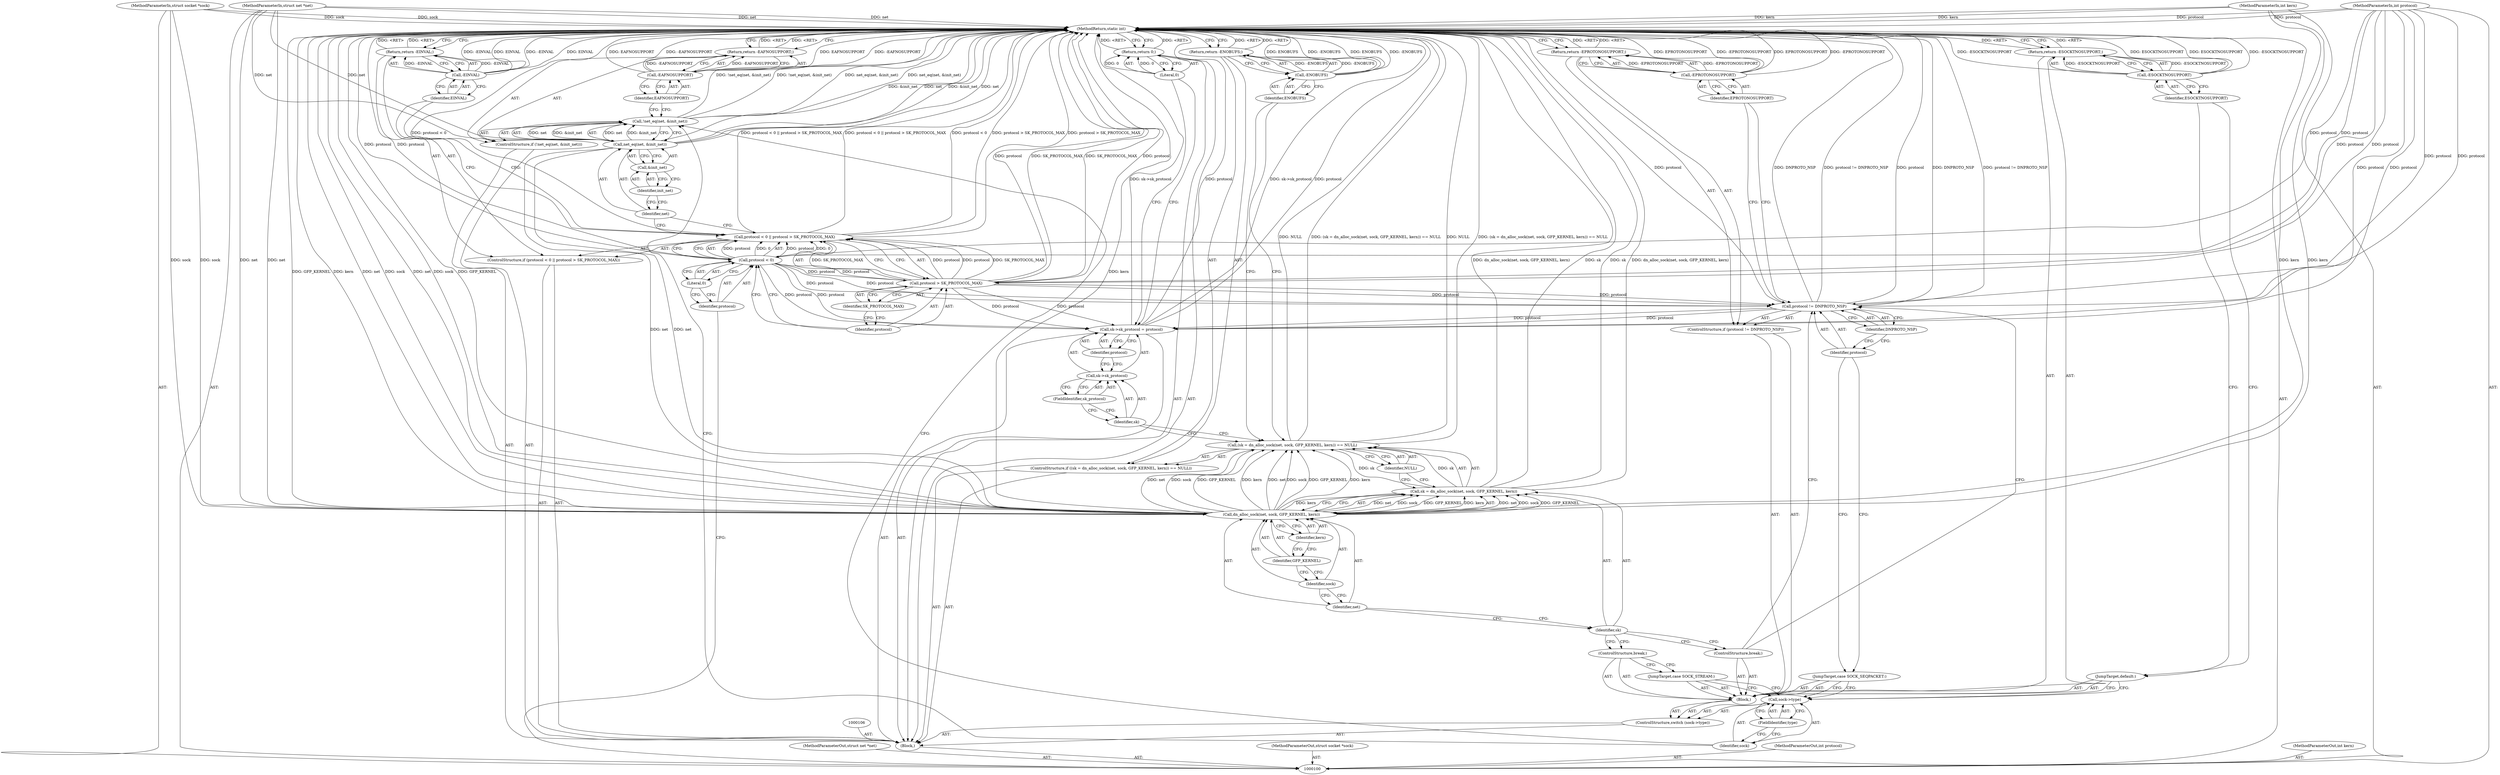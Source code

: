 digraph "0_linux_79462ad02e861803b3840cc782248c7359451cd9_0" {
"1000167" [label="(MethodReturn,static int)"];
"1000101" [label="(MethodParameterIn,struct net *net)"];
"1000235" [label="(MethodParameterOut,struct net *net)"];
"1000102" [label="(MethodParameterIn,struct socket *sock)"];
"1000236" [label="(MethodParameterOut,struct socket *sock)"];
"1000103" [label="(MethodParameterIn,int protocol)"];
"1000237" [label="(MethodParameterOut,int protocol)"];
"1000125" [label="(Call,-EAFNOSUPPORT)"];
"1000126" [label="(Identifier,EAFNOSUPPORT)"];
"1000124" [label="(Return,return -EAFNOSUPPORT;)"];
"1000127" [label="(ControlStructure,switch (sock->type))"];
"1000130" [label="(FieldIdentifier,type)"];
"1000131" [label="(Block,)"];
"1000128" [label="(Call,sock->type)"];
"1000129" [label="(Identifier,sock)"];
"1000132" [label="(JumpTarget,case SOCK_SEQPACKET:)"];
"1000136" [label="(Identifier,DNPROTO_NSP)"];
"1000133" [label="(ControlStructure,if (protocol != DNPROTO_NSP))"];
"1000134" [label="(Call,protocol != DNPROTO_NSP)"];
"1000135" [label="(Identifier,protocol)"];
"1000138" [label="(Call,-EPROTONOSUPPORT)"];
"1000139" [label="(Identifier,EPROTONOSUPPORT)"];
"1000137" [label="(Return,return -EPROTONOSUPPORT;)"];
"1000140" [label="(ControlStructure,break;)"];
"1000141" [label="(JumpTarget,case SOCK_STREAM:)"];
"1000142" [label="(ControlStructure,break;)"];
"1000143" [label="(JumpTarget,default:)"];
"1000104" [label="(MethodParameterIn,int kern)"];
"1000238" [label="(MethodParameterOut,int kern)"];
"1000146" [label="(Identifier,ESOCKTNOSUPPORT)"];
"1000144" [label="(Return,return -ESOCKTNOSUPPORT;)"];
"1000145" [label="(Call,-ESOCKTNOSUPPORT)"];
"1000147" [label="(ControlStructure,if ((sk = dn_alloc_sock(net, sock, GFP_KERNEL, kern)) == NULL))"];
"1000151" [label="(Call,dn_alloc_sock(net, sock, GFP_KERNEL, kern))"];
"1000152" [label="(Identifier,net)"];
"1000153" [label="(Identifier,sock)"];
"1000154" [label="(Identifier,GFP_KERNEL)"];
"1000155" [label="(Identifier,kern)"];
"1000148" [label="(Call,(sk = dn_alloc_sock(net, sock, GFP_KERNEL, kern)) == NULL)"];
"1000156" [label="(Identifier,NULL)"];
"1000149" [label="(Call,sk = dn_alloc_sock(net, sock, GFP_KERNEL, kern))"];
"1000150" [label="(Identifier,sk)"];
"1000159" [label="(Identifier,ENOBUFS)"];
"1000157" [label="(Return,return -ENOBUFS;)"];
"1000158" [label="(Call,-ENOBUFS)"];
"1000160" [label="(Call,sk->sk_protocol = protocol)"];
"1000161" [label="(Call,sk->sk_protocol)"];
"1000162" [label="(Identifier,sk)"];
"1000164" [label="(Identifier,protocol)"];
"1000163" [label="(FieldIdentifier,sk_protocol)"];
"1000165" [label="(Return,return 0;)"];
"1000166" [label="(Literal,0)"];
"1000105" [label="(Block,)"];
"1000107" [label="(ControlStructure,if (protocol < 0 || protocol > SK_PROTOCOL_MAX))"];
"1000111" [label="(Literal,0)"];
"1000112" [label="(Call,protocol > SK_PROTOCOL_MAX)"];
"1000113" [label="(Identifier,protocol)"];
"1000114" [label="(Identifier,SK_PROTOCOL_MAX)"];
"1000108" [label="(Call,protocol < 0 || protocol > SK_PROTOCOL_MAX)"];
"1000109" [label="(Call,protocol < 0)"];
"1000110" [label="(Identifier,protocol)"];
"1000117" [label="(Identifier,EINVAL)"];
"1000115" [label="(Return,return -EINVAL;)"];
"1000116" [label="(Call,-EINVAL)"];
"1000121" [label="(Identifier,net)"];
"1000122" [label="(Call,&init_net)"];
"1000118" [label="(ControlStructure,if (!net_eq(net, &init_net)))"];
"1000123" [label="(Identifier,init_net)"];
"1000119" [label="(Call,!net_eq(net, &init_net))"];
"1000120" [label="(Call,net_eq(net, &init_net))"];
"1000167" -> "1000100"  [label="AST: "];
"1000167" -> "1000115"  [label="CFG: "];
"1000167" -> "1000124"  [label="CFG: "];
"1000167" -> "1000137"  [label="CFG: "];
"1000167" -> "1000144"  [label="CFG: "];
"1000167" -> "1000157"  [label="CFG: "];
"1000167" -> "1000165"  [label="CFG: "];
"1000165" -> "1000167"  [label="DDG: <RET>"];
"1000144" -> "1000167"  [label="DDG: <RET>"];
"1000124" -> "1000167"  [label="DDG: <RET>"];
"1000137" -> "1000167"  [label="DDG: <RET>"];
"1000115" -> "1000167"  [label="DDG: <RET>"];
"1000157" -> "1000167"  [label="DDG: <RET>"];
"1000125" -> "1000167"  [label="DDG: -EAFNOSUPPORT"];
"1000125" -> "1000167"  [label="DDG: EAFNOSUPPORT"];
"1000108" -> "1000167"  [label="DDG: protocol < 0 || protocol > SK_PROTOCOL_MAX"];
"1000108" -> "1000167"  [label="DDG: protocol < 0"];
"1000108" -> "1000167"  [label="DDG: protocol > SK_PROTOCOL_MAX"];
"1000149" -> "1000167"  [label="DDG: dn_alloc_sock(net, sock, GFP_KERNEL, kern)"];
"1000149" -> "1000167"  [label="DDG: sk"];
"1000104" -> "1000167"  [label="DDG: kern"];
"1000138" -> "1000167"  [label="DDG: EPROTONOSUPPORT"];
"1000138" -> "1000167"  [label="DDG: -EPROTONOSUPPORT"];
"1000151" -> "1000167"  [label="DDG: net"];
"1000151" -> "1000167"  [label="DDG: sock"];
"1000151" -> "1000167"  [label="DDG: GFP_KERNEL"];
"1000151" -> "1000167"  [label="DDG: kern"];
"1000120" -> "1000167"  [label="DDG: net"];
"1000120" -> "1000167"  [label="DDG: &init_net"];
"1000119" -> "1000167"  [label="DDG: !net_eq(net, &init_net)"];
"1000119" -> "1000167"  [label="DDG: net_eq(net, &init_net)"];
"1000145" -> "1000167"  [label="DDG: ESOCKTNOSUPPORT"];
"1000145" -> "1000167"  [label="DDG: -ESOCKTNOSUPPORT"];
"1000158" -> "1000167"  [label="DDG: ENOBUFS"];
"1000158" -> "1000167"  [label="DDG: -ENOBUFS"];
"1000116" -> "1000167"  [label="DDG: EINVAL"];
"1000116" -> "1000167"  [label="DDG: -EINVAL"];
"1000160" -> "1000167"  [label="DDG: protocol"];
"1000160" -> "1000167"  [label="DDG: sk->sk_protocol"];
"1000112" -> "1000167"  [label="DDG: SK_PROTOCOL_MAX"];
"1000112" -> "1000167"  [label="DDG: protocol"];
"1000134" -> "1000167"  [label="DDG: protocol != DNPROTO_NSP"];
"1000134" -> "1000167"  [label="DDG: protocol"];
"1000134" -> "1000167"  [label="DDG: DNPROTO_NSP"];
"1000103" -> "1000167"  [label="DDG: protocol"];
"1000148" -> "1000167"  [label="DDG: (sk = dn_alloc_sock(net, sock, GFP_KERNEL, kern)) == NULL"];
"1000148" -> "1000167"  [label="DDG: NULL"];
"1000102" -> "1000167"  [label="DDG: sock"];
"1000101" -> "1000167"  [label="DDG: net"];
"1000109" -> "1000167"  [label="DDG: protocol"];
"1000101" -> "1000100"  [label="AST: "];
"1000101" -> "1000167"  [label="DDG: net"];
"1000101" -> "1000120"  [label="DDG: net"];
"1000101" -> "1000151"  [label="DDG: net"];
"1000235" -> "1000100"  [label="AST: "];
"1000102" -> "1000100"  [label="AST: "];
"1000102" -> "1000167"  [label="DDG: sock"];
"1000102" -> "1000151"  [label="DDG: sock"];
"1000236" -> "1000100"  [label="AST: "];
"1000103" -> "1000100"  [label="AST: "];
"1000103" -> "1000167"  [label="DDG: protocol"];
"1000103" -> "1000109"  [label="DDG: protocol"];
"1000103" -> "1000112"  [label="DDG: protocol"];
"1000103" -> "1000134"  [label="DDG: protocol"];
"1000103" -> "1000160"  [label="DDG: protocol"];
"1000237" -> "1000100"  [label="AST: "];
"1000125" -> "1000124"  [label="AST: "];
"1000125" -> "1000126"  [label="CFG: "];
"1000126" -> "1000125"  [label="AST: "];
"1000124" -> "1000125"  [label="CFG: "];
"1000125" -> "1000167"  [label="DDG: -EAFNOSUPPORT"];
"1000125" -> "1000167"  [label="DDG: EAFNOSUPPORT"];
"1000125" -> "1000124"  [label="DDG: -EAFNOSUPPORT"];
"1000126" -> "1000125"  [label="AST: "];
"1000126" -> "1000119"  [label="CFG: "];
"1000125" -> "1000126"  [label="CFG: "];
"1000124" -> "1000118"  [label="AST: "];
"1000124" -> "1000125"  [label="CFG: "];
"1000125" -> "1000124"  [label="AST: "];
"1000167" -> "1000124"  [label="CFG: "];
"1000124" -> "1000167"  [label="DDG: <RET>"];
"1000125" -> "1000124"  [label="DDG: -EAFNOSUPPORT"];
"1000127" -> "1000105"  [label="AST: "];
"1000128" -> "1000127"  [label="AST: "];
"1000131" -> "1000127"  [label="AST: "];
"1000130" -> "1000128"  [label="AST: "];
"1000130" -> "1000129"  [label="CFG: "];
"1000128" -> "1000130"  [label="CFG: "];
"1000131" -> "1000127"  [label="AST: "];
"1000132" -> "1000131"  [label="AST: "];
"1000133" -> "1000131"  [label="AST: "];
"1000140" -> "1000131"  [label="AST: "];
"1000141" -> "1000131"  [label="AST: "];
"1000142" -> "1000131"  [label="AST: "];
"1000143" -> "1000131"  [label="AST: "];
"1000144" -> "1000131"  [label="AST: "];
"1000128" -> "1000127"  [label="AST: "];
"1000128" -> "1000130"  [label="CFG: "];
"1000129" -> "1000128"  [label="AST: "];
"1000130" -> "1000128"  [label="AST: "];
"1000132" -> "1000128"  [label="CFG: "];
"1000141" -> "1000128"  [label="CFG: "];
"1000143" -> "1000128"  [label="CFG: "];
"1000129" -> "1000128"  [label="AST: "];
"1000129" -> "1000119"  [label="CFG: "];
"1000130" -> "1000129"  [label="CFG: "];
"1000132" -> "1000131"  [label="AST: "];
"1000132" -> "1000128"  [label="CFG: "];
"1000135" -> "1000132"  [label="CFG: "];
"1000136" -> "1000134"  [label="AST: "];
"1000136" -> "1000135"  [label="CFG: "];
"1000134" -> "1000136"  [label="CFG: "];
"1000133" -> "1000131"  [label="AST: "];
"1000134" -> "1000133"  [label="AST: "];
"1000137" -> "1000133"  [label="AST: "];
"1000134" -> "1000133"  [label="AST: "];
"1000134" -> "1000136"  [label="CFG: "];
"1000135" -> "1000134"  [label="AST: "];
"1000136" -> "1000134"  [label="AST: "];
"1000139" -> "1000134"  [label="CFG: "];
"1000140" -> "1000134"  [label="CFG: "];
"1000134" -> "1000167"  [label="DDG: protocol != DNPROTO_NSP"];
"1000134" -> "1000167"  [label="DDG: protocol"];
"1000134" -> "1000167"  [label="DDG: DNPROTO_NSP"];
"1000112" -> "1000134"  [label="DDG: protocol"];
"1000109" -> "1000134"  [label="DDG: protocol"];
"1000103" -> "1000134"  [label="DDG: protocol"];
"1000134" -> "1000160"  [label="DDG: protocol"];
"1000135" -> "1000134"  [label="AST: "];
"1000135" -> "1000132"  [label="CFG: "];
"1000136" -> "1000135"  [label="CFG: "];
"1000138" -> "1000137"  [label="AST: "];
"1000138" -> "1000139"  [label="CFG: "];
"1000139" -> "1000138"  [label="AST: "];
"1000137" -> "1000138"  [label="CFG: "];
"1000138" -> "1000167"  [label="DDG: EPROTONOSUPPORT"];
"1000138" -> "1000167"  [label="DDG: -EPROTONOSUPPORT"];
"1000138" -> "1000137"  [label="DDG: -EPROTONOSUPPORT"];
"1000139" -> "1000138"  [label="AST: "];
"1000139" -> "1000134"  [label="CFG: "];
"1000138" -> "1000139"  [label="CFG: "];
"1000137" -> "1000133"  [label="AST: "];
"1000137" -> "1000138"  [label="CFG: "];
"1000138" -> "1000137"  [label="AST: "];
"1000167" -> "1000137"  [label="CFG: "];
"1000137" -> "1000167"  [label="DDG: <RET>"];
"1000138" -> "1000137"  [label="DDG: -EPROTONOSUPPORT"];
"1000140" -> "1000131"  [label="AST: "];
"1000140" -> "1000134"  [label="CFG: "];
"1000150" -> "1000140"  [label="CFG: "];
"1000141" -> "1000131"  [label="AST: "];
"1000141" -> "1000128"  [label="CFG: "];
"1000142" -> "1000141"  [label="CFG: "];
"1000142" -> "1000131"  [label="AST: "];
"1000142" -> "1000141"  [label="CFG: "];
"1000150" -> "1000142"  [label="CFG: "];
"1000143" -> "1000131"  [label="AST: "];
"1000143" -> "1000128"  [label="CFG: "];
"1000146" -> "1000143"  [label="CFG: "];
"1000104" -> "1000100"  [label="AST: "];
"1000104" -> "1000167"  [label="DDG: kern"];
"1000104" -> "1000151"  [label="DDG: kern"];
"1000238" -> "1000100"  [label="AST: "];
"1000146" -> "1000145"  [label="AST: "];
"1000146" -> "1000143"  [label="CFG: "];
"1000145" -> "1000146"  [label="CFG: "];
"1000144" -> "1000131"  [label="AST: "];
"1000144" -> "1000145"  [label="CFG: "];
"1000145" -> "1000144"  [label="AST: "];
"1000167" -> "1000144"  [label="CFG: "];
"1000144" -> "1000167"  [label="DDG: <RET>"];
"1000145" -> "1000144"  [label="DDG: -ESOCKTNOSUPPORT"];
"1000145" -> "1000144"  [label="AST: "];
"1000145" -> "1000146"  [label="CFG: "];
"1000146" -> "1000145"  [label="AST: "];
"1000144" -> "1000145"  [label="CFG: "];
"1000145" -> "1000167"  [label="DDG: ESOCKTNOSUPPORT"];
"1000145" -> "1000167"  [label="DDG: -ESOCKTNOSUPPORT"];
"1000145" -> "1000144"  [label="DDG: -ESOCKTNOSUPPORT"];
"1000147" -> "1000105"  [label="AST: "];
"1000148" -> "1000147"  [label="AST: "];
"1000157" -> "1000147"  [label="AST: "];
"1000151" -> "1000149"  [label="AST: "];
"1000151" -> "1000155"  [label="CFG: "];
"1000152" -> "1000151"  [label="AST: "];
"1000153" -> "1000151"  [label="AST: "];
"1000154" -> "1000151"  [label="AST: "];
"1000155" -> "1000151"  [label="AST: "];
"1000149" -> "1000151"  [label="CFG: "];
"1000151" -> "1000167"  [label="DDG: net"];
"1000151" -> "1000167"  [label="DDG: sock"];
"1000151" -> "1000167"  [label="DDG: GFP_KERNEL"];
"1000151" -> "1000167"  [label="DDG: kern"];
"1000151" -> "1000148"  [label="DDG: net"];
"1000151" -> "1000148"  [label="DDG: sock"];
"1000151" -> "1000148"  [label="DDG: GFP_KERNEL"];
"1000151" -> "1000148"  [label="DDG: kern"];
"1000151" -> "1000149"  [label="DDG: net"];
"1000151" -> "1000149"  [label="DDG: sock"];
"1000151" -> "1000149"  [label="DDG: GFP_KERNEL"];
"1000151" -> "1000149"  [label="DDG: kern"];
"1000120" -> "1000151"  [label="DDG: net"];
"1000101" -> "1000151"  [label="DDG: net"];
"1000102" -> "1000151"  [label="DDG: sock"];
"1000104" -> "1000151"  [label="DDG: kern"];
"1000152" -> "1000151"  [label="AST: "];
"1000152" -> "1000150"  [label="CFG: "];
"1000153" -> "1000152"  [label="CFG: "];
"1000153" -> "1000151"  [label="AST: "];
"1000153" -> "1000152"  [label="CFG: "];
"1000154" -> "1000153"  [label="CFG: "];
"1000154" -> "1000151"  [label="AST: "];
"1000154" -> "1000153"  [label="CFG: "];
"1000155" -> "1000154"  [label="CFG: "];
"1000155" -> "1000151"  [label="AST: "];
"1000155" -> "1000154"  [label="CFG: "];
"1000151" -> "1000155"  [label="CFG: "];
"1000148" -> "1000147"  [label="AST: "];
"1000148" -> "1000156"  [label="CFG: "];
"1000149" -> "1000148"  [label="AST: "];
"1000156" -> "1000148"  [label="AST: "];
"1000159" -> "1000148"  [label="CFG: "];
"1000162" -> "1000148"  [label="CFG: "];
"1000148" -> "1000167"  [label="DDG: (sk = dn_alloc_sock(net, sock, GFP_KERNEL, kern)) == NULL"];
"1000148" -> "1000167"  [label="DDG: NULL"];
"1000149" -> "1000148"  [label="DDG: sk"];
"1000151" -> "1000148"  [label="DDG: net"];
"1000151" -> "1000148"  [label="DDG: sock"];
"1000151" -> "1000148"  [label="DDG: GFP_KERNEL"];
"1000151" -> "1000148"  [label="DDG: kern"];
"1000156" -> "1000148"  [label="AST: "];
"1000156" -> "1000149"  [label="CFG: "];
"1000148" -> "1000156"  [label="CFG: "];
"1000149" -> "1000148"  [label="AST: "];
"1000149" -> "1000151"  [label="CFG: "];
"1000150" -> "1000149"  [label="AST: "];
"1000151" -> "1000149"  [label="AST: "];
"1000156" -> "1000149"  [label="CFG: "];
"1000149" -> "1000167"  [label="DDG: dn_alloc_sock(net, sock, GFP_KERNEL, kern)"];
"1000149" -> "1000167"  [label="DDG: sk"];
"1000149" -> "1000148"  [label="DDG: sk"];
"1000151" -> "1000149"  [label="DDG: net"];
"1000151" -> "1000149"  [label="DDG: sock"];
"1000151" -> "1000149"  [label="DDG: GFP_KERNEL"];
"1000151" -> "1000149"  [label="DDG: kern"];
"1000150" -> "1000149"  [label="AST: "];
"1000150" -> "1000140"  [label="CFG: "];
"1000150" -> "1000142"  [label="CFG: "];
"1000152" -> "1000150"  [label="CFG: "];
"1000159" -> "1000158"  [label="AST: "];
"1000159" -> "1000148"  [label="CFG: "];
"1000158" -> "1000159"  [label="CFG: "];
"1000157" -> "1000147"  [label="AST: "];
"1000157" -> "1000158"  [label="CFG: "];
"1000158" -> "1000157"  [label="AST: "];
"1000167" -> "1000157"  [label="CFG: "];
"1000157" -> "1000167"  [label="DDG: <RET>"];
"1000158" -> "1000157"  [label="DDG: -ENOBUFS"];
"1000158" -> "1000157"  [label="AST: "];
"1000158" -> "1000159"  [label="CFG: "];
"1000159" -> "1000158"  [label="AST: "];
"1000157" -> "1000158"  [label="CFG: "];
"1000158" -> "1000167"  [label="DDG: ENOBUFS"];
"1000158" -> "1000167"  [label="DDG: -ENOBUFS"];
"1000158" -> "1000157"  [label="DDG: -ENOBUFS"];
"1000160" -> "1000105"  [label="AST: "];
"1000160" -> "1000164"  [label="CFG: "];
"1000161" -> "1000160"  [label="AST: "];
"1000164" -> "1000160"  [label="AST: "];
"1000166" -> "1000160"  [label="CFG: "];
"1000160" -> "1000167"  [label="DDG: protocol"];
"1000160" -> "1000167"  [label="DDG: sk->sk_protocol"];
"1000134" -> "1000160"  [label="DDG: protocol"];
"1000112" -> "1000160"  [label="DDG: protocol"];
"1000109" -> "1000160"  [label="DDG: protocol"];
"1000103" -> "1000160"  [label="DDG: protocol"];
"1000161" -> "1000160"  [label="AST: "];
"1000161" -> "1000163"  [label="CFG: "];
"1000162" -> "1000161"  [label="AST: "];
"1000163" -> "1000161"  [label="AST: "];
"1000164" -> "1000161"  [label="CFG: "];
"1000162" -> "1000161"  [label="AST: "];
"1000162" -> "1000148"  [label="CFG: "];
"1000163" -> "1000162"  [label="CFG: "];
"1000164" -> "1000160"  [label="AST: "];
"1000164" -> "1000161"  [label="CFG: "];
"1000160" -> "1000164"  [label="CFG: "];
"1000163" -> "1000161"  [label="AST: "];
"1000163" -> "1000162"  [label="CFG: "];
"1000161" -> "1000163"  [label="CFG: "];
"1000165" -> "1000105"  [label="AST: "];
"1000165" -> "1000166"  [label="CFG: "];
"1000166" -> "1000165"  [label="AST: "];
"1000167" -> "1000165"  [label="CFG: "];
"1000165" -> "1000167"  [label="DDG: <RET>"];
"1000166" -> "1000165"  [label="DDG: 0"];
"1000166" -> "1000165"  [label="AST: "];
"1000166" -> "1000160"  [label="CFG: "];
"1000165" -> "1000166"  [label="CFG: "];
"1000166" -> "1000165"  [label="DDG: 0"];
"1000105" -> "1000100"  [label="AST: "];
"1000106" -> "1000105"  [label="AST: "];
"1000107" -> "1000105"  [label="AST: "];
"1000118" -> "1000105"  [label="AST: "];
"1000127" -> "1000105"  [label="AST: "];
"1000147" -> "1000105"  [label="AST: "];
"1000160" -> "1000105"  [label="AST: "];
"1000165" -> "1000105"  [label="AST: "];
"1000107" -> "1000105"  [label="AST: "];
"1000108" -> "1000107"  [label="AST: "];
"1000115" -> "1000107"  [label="AST: "];
"1000111" -> "1000109"  [label="AST: "];
"1000111" -> "1000110"  [label="CFG: "];
"1000109" -> "1000111"  [label="CFG: "];
"1000112" -> "1000108"  [label="AST: "];
"1000112" -> "1000114"  [label="CFG: "];
"1000113" -> "1000112"  [label="AST: "];
"1000114" -> "1000112"  [label="AST: "];
"1000108" -> "1000112"  [label="CFG: "];
"1000112" -> "1000167"  [label="DDG: SK_PROTOCOL_MAX"];
"1000112" -> "1000167"  [label="DDG: protocol"];
"1000112" -> "1000108"  [label="DDG: protocol"];
"1000112" -> "1000108"  [label="DDG: SK_PROTOCOL_MAX"];
"1000109" -> "1000112"  [label="DDG: protocol"];
"1000103" -> "1000112"  [label="DDG: protocol"];
"1000112" -> "1000134"  [label="DDG: protocol"];
"1000112" -> "1000160"  [label="DDG: protocol"];
"1000113" -> "1000112"  [label="AST: "];
"1000113" -> "1000109"  [label="CFG: "];
"1000114" -> "1000113"  [label="CFG: "];
"1000114" -> "1000112"  [label="AST: "];
"1000114" -> "1000113"  [label="CFG: "];
"1000112" -> "1000114"  [label="CFG: "];
"1000108" -> "1000107"  [label="AST: "];
"1000108" -> "1000109"  [label="CFG: "];
"1000108" -> "1000112"  [label="CFG: "];
"1000109" -> "1000108"  [label="AST: "];
"1000112" -> "1000108"  [label="AST: "];
"1000117" -> "1000108"  [label="CFG: "];
"1000121" -> "1000108"  [label="CFG: "];
"1000108" -> "1000167"  [label="DDG: protocol < 0 || protocol > SK_PROTOCOL_MAX"];
"1000108" -> "1000167"  [label="DDG: protocol < 0"];
"1000108" -> "1000167"  [label="DDG: protocol > SK_PROTOCOL_MAX"];
"1000109" -> "1000108"  [label="DDG: protocol"];
"1000109" -> "1000108"  [label="DDG: 0"];
"1000112" -> "1000108"  [label="DDG: protocol"];
"1000112" -> "1000108"  [label="DDG: SK_PROTOCOL_MAX"];
"1000109" -> "1000108"  [label="AST: "];
"1000109" -> "1000111"  [label="CFG: "];
"1000110" -> "1000109"  [label="AST: "];
"1000111" -> "1000109"  [label="AST: "];
"1000113" -> "1000109"  [label="CFG: "];
"1000108" -> "1000109"  [label="CFG: "];
"1000109" -> "1000167"  [label="DDG: protocol"];
"1000109" -> "1000108"  [label="DDG: protocol"];
"1000109" -> "1000108"  [label="DDG: 0"];
"1000103" -> "1000109"  [label="DDG: protocol"];
"1000109" -> "1000112"  [label="DDG: protocol"];
"1000109" -> "1000134"  [label="DDG: protocol"];
"1000109" -> "1000160"  [label="DDG: protocol"];
"1000110" -> "1000109"  [label="AST: "];
"1000110" -> "1000100"  [label="CFG: "];
"1000111" -> "1000110"  [label="CFG: "];
"1000117" -> "1000116"  [label="AST: "];
"1000117" -> "1000108"  [label="CFG: "];
"1000116" -> "1000117"  [label="CFG: "];
"1000115" -> "1000107"  [label="AST: "];
"1000115" -> "1000116"  [label="CFG: "];
"1000116" -> "1000115"  [label="AST: "];
"1000167" -> "1000115"  [label="CFG: "];
"1000115" -> "1000167"  [label="DDG: <RET>"];
"1000116" -> "1000115"  [label="DDG: -EINVAL"];
"1000116" -> "1000115"  [label="AST: "];
"1000116" -> "1000117"  [label="CFG: "];
"1000117" -> "1000116"  [label="AST: "];
"1000115" -> "1000116"  [label="CFG: "];
"1000116" -> "1000167"  [label="DDG: EINVAL"];
"1000116" -> "1000167"  [label="DDG: -EINVAL"];
"1000116" -> "1000115"  [label="DDG: -EINVAL"];
"1000121" -> "1000120"  [label="AST: "];
"1000121" -> "1000108"  [label="CFG: "];
"1000123" -> "1000121"  [label="CFG: "];
"1000122" -> "1000120"  [label="AST: "];
"1000122" -> "1000123"  [label="CFG: "];
"1000123" -> "1000122"  [label="AST: "];
"1000120" -> "1000122"  [label="CFG: "];
"1000118" -> "1000105"  [label="AST: "];
"1000119" -> "1000118"  [label="AST: "];
"1000124" -> "1000118"  [label="AST: "];
"1000123" -> "1000122"  [label="AST: "];
"1000123" -> "1000121"  [label="CFG: "];
"1000122" -> "1000123"  [label="CFG: "];
"1000119" -> "1000118"  [label="AST: "];
"1000119" -> "1000120"  [label="CFG: "];
"1000120" -> "1000119"  [label="AST: "];
"1000126" -> "1000119"  [label="CFG: "];
"1000129" -> "1000119"  [label="CFG: "];
"1000119" -> "1000167"  [label="DDG: !net_eq(net, &init_net)"];
"1000119" -> "1000167"  [label="DDG: net_eq(net, &init_net)"];
"1000120" -> "1000119"  [label="DDG: net"];
"1000120" -> "1000119"  [label="DDG: &init_net"];
"1000120" -> "1000119"  [label="AST: "];
"1000120" -> "1000122"  [label="CFG: "];
"1000121" -> "1000120"  [label="AST: "];
"1000122" -> "1000120"  [label="AST: "];
"1000119" -> "1000120"  [label="CFG: "];
"1000120" -> "1000167"  [label="DDG: net"];
"1000120" -> "1000167"  [label="DDG: &init_net"];
"1000120" -> "1000119"  [label="DDG: net"];
"1000120" -> "1000119"  [label="DDG: &init_net"];
"1000101" -> "1000120"  [label="DDG: net"];
"1000120" -> "1000151"  [label="DDG: net"];
}
